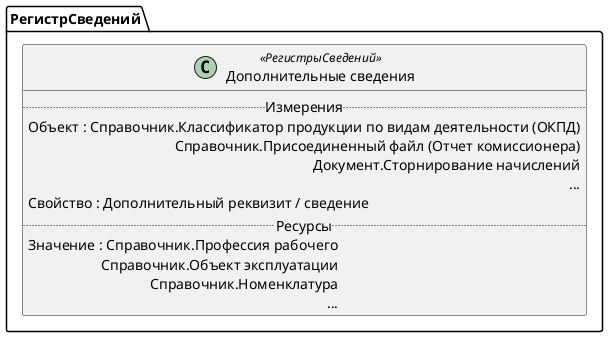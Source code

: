 ﻿@startuml ДополнительныеСведения
'!include templates.wsd
'..\include templates.wsd
class РегистрСведений.ДополнительныеСведения as "Дополнительные сведения" <<РегистрыСведений>>
{
..Измерения..
Объект : Справочник.Классификатор продукции по видам деятельности (ОКПД)\rСправочник.Присоединенный файл (Отчет комиссионера)\rДокумент.Сторнирование начислений\r...
Свойство : Дополнительный реквизит / сведение
..Ресурсы..
Значение : Справочник.Профессия рабочего\rСправочник.Объект эксплуатации\rСправочник.Номенклатура\r...
}
@enduml
